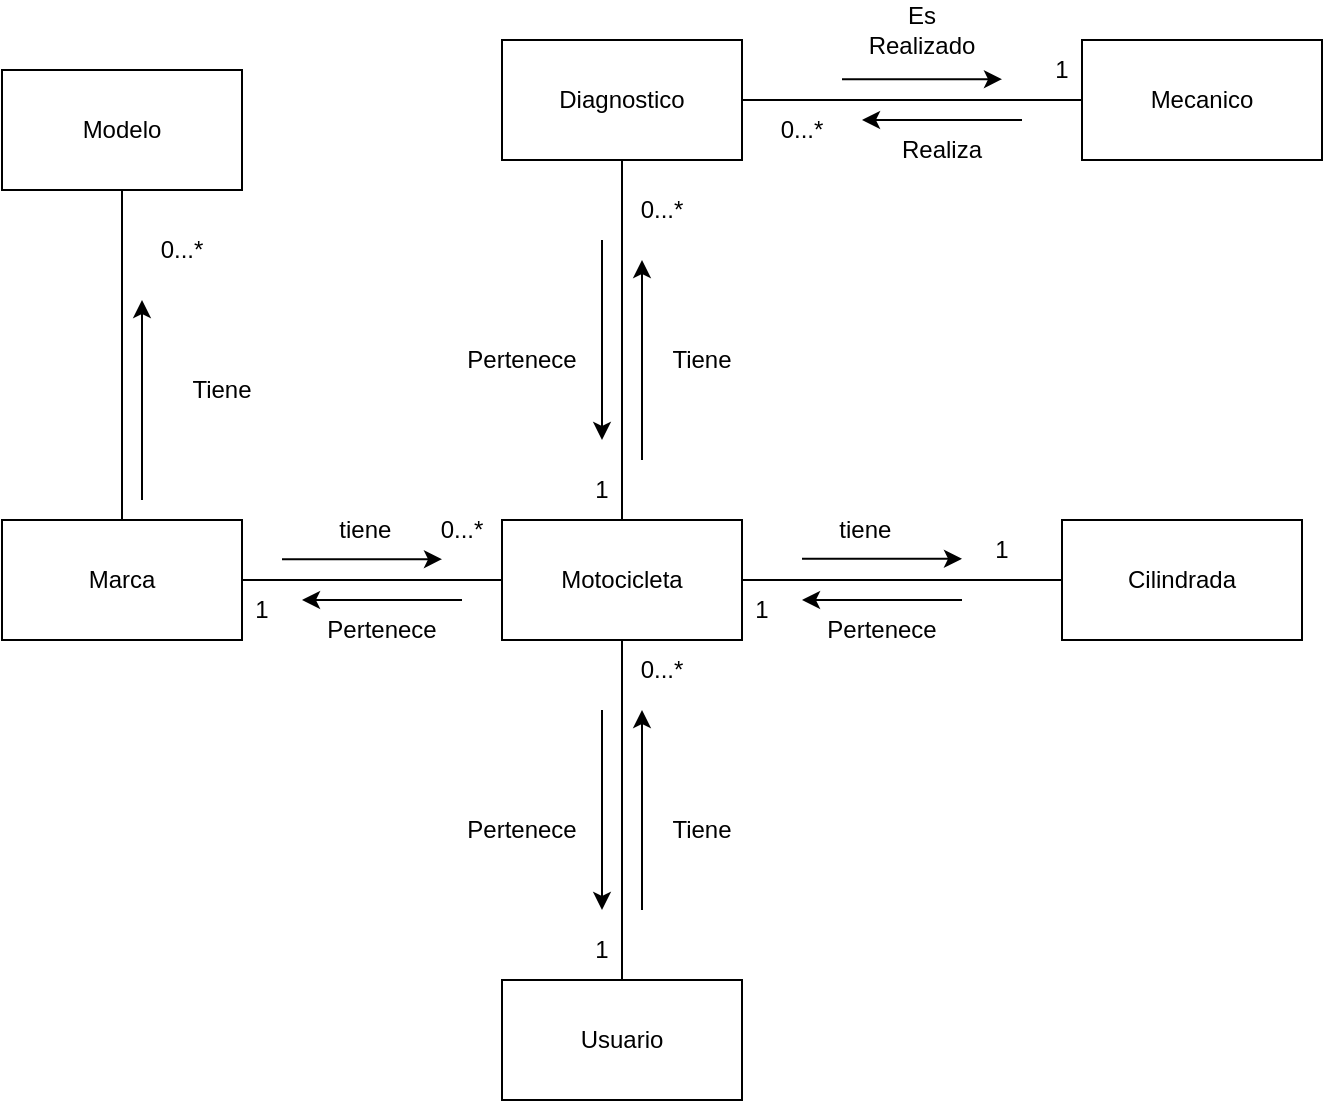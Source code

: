 <mxfile version="24.7.14">
  <diagram name="Page-1" id="K5uTWDR2v4y06SX9Dklg">
    <mxGraphModel dx="2516" dy="725" grid="1" gridSize="10" guides="1" tooltips="1" connect="1" arrows="1" fold="1" page="1" pageScale="1" pageWidth="850" pageHeight="1100" math="0" shadow="0">
      <root>
        <mxCell id="0" />
        <mxCell id="1" parent="0" />
        <mxCell id="5soi4fPmuci7VeX7YfHW-1" value="Motocicleta" style="rounded=0;whiteSpace=wrap;html=1;" vertex="1" parent="1">
          <mxGeometry x="-470" y="490" width="120" height="60" as="geometry" />
        </mxCell>
        <mxCell id="5soi4fPmuci7VeX7YfHW-2" value="Diagnostico" style="rounded=0;whiteSpace=wrap;html=1;" vertex="1" parent="1">
          <mxGeometry x="-470" y="250" width="120" height="60" as="geometry" />
        </mxCell>
        <mxCell id="5soi4fPmuci7VeX7YfHW-4" value="Usuario" style="rounded=0;whiteSpace=wrap;html=1;" vertex="1" parent="1">
          <mxGeometry x="-470" y="720" width="120" height="60" as="geometry" />
        </mxCell>
        <mxCell id="5soi4fPmuci7VeX7YfHW-6" value="Mecanico" style="rounded=0;whiteSpace=wrap;html=1;" vertex="1" parent="1">
          <mxGeometry x="-180" y="250" width="120" height="60" as="geometry" />
        </mxCell>
        <mxCell id="5soi4fPmuci7VeX7YfHW-9" value="" style="endArrow=none;html=1;rounded=0;exitX=1;exitY=0.5;exitDx=0;exitDy=0;entryX=0;entryY=0.5;entryDx=0;entryDy=0;" edge="1" parent="1" source="5soi4fPmuci7VeX7YfHW-2" target="5soi4fPmuci7VeX7YfHW-6">
          <mxGeometry width="50" height="50" relative="1" as="geometry">
            <mxPoint x="-250" y="450" as="sourcePoint" />
            <mxPoint x="-200" y="400" as="targetPoint" />
          </mxGeometry>
        </mxCell>
        <mxCell id="5soi4fPmuci7VeX7YfHW-11" value="" style="endArrow=none;html=1;rounded=0;entryX=0;entryY=0.5;entryDx=0;entryDy=0;exitX=1;exitY=0.5;exitDx=0;exitDy=0;" edge="1" parent="1" target="5soi4fPmuci7VeX7YfHW-1">
          <mxGeometry width="50" height="50" relative="1" as="geometry">
            <mxPoint x="-600" y="520.0" as="sourcePoint" />
            <mxPoint x="-460" y="390" as="targetPoint" />
          </mxGeometry>
        </mxCell>
        <mxCell id="5soi4fPmuci7VeX7YfHW-12" value="" style="endArrow=none;html=1;rounded=0;entryX=0.5;entryY=1;entryDx=0;entryDy=0;exitX=0.5;exitY=0;exitDx=0;exitDy=0;" edge="1" parent="1" source="5soi4fPmuci7VeX7YfHW-1" target="5soi4fPmuci7VeX7YfHW-2">
          <mxGeometry width="50" height="50" relative="1" as="geometry">
            <mxPoint x="-450" y="420" as="sourcePoint" />
            <mxPoint x="-400" y="370" as="targetPoint" />
          </mxGeometry>
        </mxCell>
        <mxCell id="5soi4fPmuci7VeX7YfHW-13" value="" style="endArrow=none;html=1;rounded=0;entryX=0.5;entryY=1;entryDx=0;entryDy=0;exitX=0.5;exitY=0;exitDx=0;exitDy=0;" edge="1" parent="1" source="5soi4fPmuci7VeX7YfHW-4" target="5soi4fPmuci7VeX7YfHW-1">
          <mxGeometry width="50" height="50" relative="1" as="geometry">
            <mxPoint x="-380" y="670" as="sourcePoint" />
            <mxPoint x="-330" y="620" as="targetPoint" />
          </mxGeometry>
        </mxCell>
        <mxCell id="5soi4fPmuci7VeX7YfHW-21" value="" style="endArrow=classic;html=1;rounded=0;" edge="1" parent="1">
          <mxGeometry width="50" height="50" relative="1" as="geometry">
            <mxPoint x="-580" y="509.6" as="sourcePoint" />
            <mxPoint x="-500" y="509.6" as="targetPoint" />
          </mxGeometry>
        </mxCell>
        <mxCell id="5soi4fPmuci7VeX7YfHW-22" value="" style="endArrow=classic;html=1;rounded=0;" edge="1" parent="1">
          <mxGeometry width="50" height="50" relative="1" as="geometry">
            <mxPoint x="-490" y="530" as="sourcePoint" />
            <mxPoint x="-570" y="530" as="targetPoint" />
          </mxGeometry>
        </mxCell>
        <mxCell id="5soi4fPmuci7VeX7YfHW-23" value="Pertenece" style="text;html=1;align=center;verticalAlign=middle;whiteSpace=wrap;rounded=0;" vertex="1" parent="1">
          <mxGeometry x="-560" y="530" width="60" height="30" as="geometry" />
        </mxCell>
        <mxCell id="5soi4fPmuci7VeX7YfHW-24" value="&amp;nbsp;tiene" style="text;html=1;align=center;verticalAlign=middle;whiteSpace=wrap;rounded=0;" vertex="1" parent="1">
          <mxGeometry x="-570" y="480" width="60" height="30" as="geometry" />
        </mxCell>
        <mxCell id="5soi4fPmuci7VeX7YfHW-25" value="0...*" style="text;html=1;align=center;verticalAlign=middle;whiteSpace=wrap;rounded=0;" vertex="1" parent="1">
          <mxGeometry x="-520" y="480" width="60" height="30" as="geometry" />
        </mxCell>
        <mxCell id="5soi4fPmuci7VeX7YfHW-26" value="1" style="text;html=1;align=center;verticalAlign=middle;whiteSpace=wrap;rounded=0;" vertex="1" parent="1">
          <mxGeometry x="-620" y="520" width="60" height="30" as="geometry" />
        </mxCell>
        <mxCell id="5soi4fPmuci7VeX7YfHW-27" value="Tiene" style="text;html=1;align=center;verticalAlign=middle;whiteSpace=wrap;rounded=0;" vertex="1" parent="1">
          <mxGeometry x="-400" y="630" width="60" height="30" as="geometry" />
        </mxCell>
        <mxCell id="5soi4fPmuci7VeX7YfHW-30" value="0...*" style="text;html=1;align=center;verticalAlign=middle;whiteSpace=wrap;rounded=0;" vertex="1" parent="1">
          <mxGeometry x="-420" y="320" width="60" height="30" as="geometry" />
        </mxCell>
        <mxCell id="5soi4fPmuci7VeX7YfHW-31" value="1" style="text;html=1;align=center;verticalAlign=middle;whiteSpace=wrap;rounded=0;" vertex="1" parent="1">
          <mxGeometry x="-450" y="460" width="60" height="30" as="geometry" />
        </mxCell>
        <mxCell id="5soi4fPmuci7VeX7YfHW-32" value="" style="endArrow=classic;html=1;rounded=0;" edge="1" parent="1">
          <mxGeometry width="50" height="50" relative="1" as="geometry">
            <mxPoint x="-400" y="685" as="sourcePoint" />
            <mxPoint x="-400" y="585" as="targetPoint" />
          </mxGeometry>
        </mxCell>
        <mxCell id="5soi4fPmuci7VeX7YfHW-33" value="" style="endArrow=classic;html=1;rounded=0;" edge="1" parent="1">
          <mxGeometry width="50" height="50" relative="1" as="geometry">
            <mxPoint x="-420" y="585" as="sourcePoint" />
            <mxPoint x="-420" y="685" as="targetPoint" />
          </mxGeometry>
        </mxCell>
        <mxCell id="5soi4fPmuci7VeX7YfHW-34" value="0...*" style="text;html=1;align=center;verticalAlign=middle;whiteSpace=wrap;rounded=0;" vertex="1" parent="1">
          <mxGeometry x="-420" y="550" width="60" height="30" as="geometry" />
        </mxCell>
        <mxCell id="5soi4fPmuci7VeX7YfHW-35" value="Pertenece" style="text;html=1;align=center;verticalAlign=middle;whiteSpace=wrap;rounded=0;" vertex="1" parent="1">
          <mxGeometry x="-490" y="630" width="60" height="30" as="geometry" />
        </mxCell>
        <mxCell id="5soi4fPmuci7VeX7YfHW-36" value="1" style="text;html=1;align=center;verticalAlign=middle;whiteSpace=wrap;rounded=0;" vertex="1" parent="1">
          <mxGeometry x="-450" y="690" width="60" height="30" as="geometry" />
        </mxCell>
        <mxCell id="5soi4fPmuci7VeX7YfHW-37" value="" style="endArrow=classic;html=1;rounded=0;" edge="1" parent="1">
          <mxGeometry width="50" height="50" relative="1" as="geometry">
            <mxPoint x="-300" y="269.6" as="sourcePoint" />
            <mxPoint x="-220" y="269.6" as="targetPoint" />
          </mxGeometry>
        </mxCell>
        <mxCell id="5soi4fPmuci7VeX7YfHW-38" value="" style="endArrow=classic;html=1;rounded=0;" edge="1" parent="1">
          <mxGeometry width="50" height="50" relative="1" as="geometry">
            <mxPoint x="-210" y="290" as="sourcePoint" />
            <mxPoint x="-290" y="290" as="targetPoint" />
          </mxGeometry>
        </mxCell>
        <mxCell id="5soi4fPmuci7VeX7YfHW-39" value="Realiza" style="text;html=1;align=center;verticalAlign=middle;whiteSpace=wrap;rounded=0;" vertex="1" parent="1">
          <mxGeometry x="-280" y="290" width="60" height="30" as="geometry" />
        </mxCell>
        <mxCell id="5soi4fPmuci7VeX7YfHW-40" value="Es Realizado" style="text;html=1;align=center;verticalAlign=middle;whiteSpace=wrap;rounded=0;" vertex="1" parent="1">
          <mxGeometry x="-290" y="230" width="60" height="30" as="geometry" />
        </mxCell>
        <mxCell id="5soi4fPmuci7VeX7YfHW-41" value="0...*" style="text;html=1;align=center;verticalAlign=middle;whiteSpace=wrap;rounded=0;" vertex="1" parent="1">
          <mxGeometry x="-660" y="340" width="60" height="30" as="geometry" />
        </mxCell>
        <mxCell id="5soi4fPmuci7VeX7YfHW-42" value="0...*" style="text;html=1;align=center;verticalAlign=middle;whiteSpace=wrap;rounded=0;" vertex="1" parent="1">
          <mxGeometry x="-350" y="280" width="60" height="30" as="geometry" />
        </mxCell>
        <mxCell id="5soi4fPmuci7VeX7YfHW-43" value="1" style="text;html=1;align=center;verticalAlign=middle;whiteSpace=wrap;rounded=0;" vertex="1" parent="1">
          <mxGeometry x="-220" y="250" width="60" height="30" as="geometry" />
        </mxCell>
        <mxCell id="5soi4fPmuci7VeX7YfHW-100" value="Tiene" style="text;html=1;align=center;verticalAlign=middle;whiteSpace=wrap;rounded=0;" vertex="1" parent="1">
          <mxGeometry x="-640" y="410" width="60" height="30" as="geometry" />
        </mxCell>
        <mxCell id="5soi4fPmuci7VeX7YfHW-101" value="" style="endArrow=classic;html=1;rounded=0;" edge="1" parent="1">
          <mxGeometry width="50" height="50" relative="1" as="geometry">
            <mxPoint x="-650" y="480" as="sourcePoint" />
            <mxPoint x="-650" y="380" as="targetPoint" />
          </mxGeometry>
        </mxCell>
        <mxCell id="5soi4fPmuci7VeX7YfHW-107" value="1" style="text;html=1;align=center;verticalAlign=middle;whiteSpace=wrap;rounded=0;" vertex="1" parent="1">
          <mxGeometry x="-250" y="490" width="60" height="30" as="geometry" />
        </mxCell>
        <mxCell id="5soi4fPmuci7VeX7YfHW-108" value="Pertenece" style="text;html=1;align=center;verticalAlign=middle;whiteSpace=wrap;rounded=0;" vertex="1" parent="1">
          <mxGeometry x="-310" y="530" width="60" height="30" as="geometry" />
        </mxCell>
        <mxCell id="5soi4fPmuci7VeX7YfHW-109" value="&amp;nbsp;tiene" style="text;html=1;align=center;verticalAlign=middle;whiteSpace=wrap;rounded=0;" vertex="1" parent="1">
          <mxGeometry x="-320" y="480" width="60" height="30" as="geometry" />
        </mxCell>
        <mxCell id="5soi4fPmuci7VeX7YfHW-110" value="" style="endArrow=classic;html=1;rounded=0;" edge="1" parent="1">
          <mxGeometry width="50" height="50" relative="1" as="geometry">
            <mxPoint x="-320" y="509.39" as="sourcePoint" />
            <mxPoint x="-240" y="509.39" as="targetPoint" />
          </mxGeometry>
        </mxCell>
        <mxCell id="5soi4fPmuci7VeX7YfHW-111" value="" style="endArrow=classic;html=1;rounded=0;" edge="1" parent="1">
          <mxGeometry width="50" height="50" relative="1" as="geometry">
            <mxPoint x="-240" y="530" as="sourcePoint" />
            <mxPoint x="-320" y="530" as="targetPoint" />
          </mxGeometry>
        </mxCell>
        <mxCell id="5soi4fPmuci7VeX7YfHW-112" value="" style="endArrow=none;html=1;rounded=0;entryX=0.5;entryY=1;entryDx=0;entryDy=0;exitX=0.5;exitY=0;exitDx=0;exitDy=0;" edge="1" parent="1">
          <mxGeometry width="50" height="50" relative="1" as="geometry">
            <mxPoint x="-660" y="490.0" as="sourcePoint" />
            <mxPoint x="-660" y="325.0" as="targetPoint" />
          </mxGeometry>
        </mxCell>
        <mxCell id="5soi4fPmuci7VeX7YfHW-113" value="Tiene" style="text;html=1;align=center;verticalAlign=middle;whiteSpace=wrap;rounded=0;" vertex="1" parent="1">
          <mxGeometry x="-400" y="395" width="60" height="30" as="geometry" />
        </mxCell>
        <mxCell id="5soi4fPmuci7VeX7YfHW-114" value="" style="endArrow=classic;html=1;rounded=0;" edge="1" parent="1">
          <mxGeometry width="50" height="50" relative="1" as="geometry">
            <mxPoint x="-400" y="460" as="sourcePoint" />
            <mxPoint x="-400" y="360" as="targetPoint" />
          </mxGeometry>
        </mxCell>
        <mxCell id="5soi4fPmuci7VeX7YfHW-115" value="" style="endArrow=classic;html=1;rounded=0;" edge="1" parent="1">
          <mxGeometry width="50" height="50" relative="1" as="geometry">
            <mxPoint x="-420" y="350" as="sourcePoint" />
            <mxPoint x="-420" y="450" as="targetPoint" />
          </mxGeometry>
        </mxCell>
        <mxCell id="5soi4fPmuci7VeX7YfHW-116" value="Pertenece" style="text;html=1;align=center;verticalAlign=middle;whiteSpace=wrap;rounded=0;" vertex="1" parent="1">
          <mxGeometry x="-490" y="395" width="60" height="30" as="geometry" />
        </mxCell>
        <mxCell id="5soi4fPmuci7VeX7YfHW-119" value="Marca" style="rounded=0;whiteSpace=wrap;html=1;" vertex="1" parent="1">
          <mxGeometry x="-720" y="490" width="120" height="60" as="geometry" />
        </mxCell>
        <mxCell id="5soi4fPmuci7VeX7YfHW-120" value="Modelo" style="rounded=0;whiteSpace=wrap;html=1;" vertex="1" parent="1">
          <mxGeometry x="-720" y="265" width="120" height="60" as="geometry" />
        </mxCell>
        <mxCell id="5soi4fPmuci7VeX7YfHW-121" value="Cilindrada" style="rounded=0;whiteSpace=wrap;html=1;" vertex="1" parent="1">
          <mxGeometry x="-190" y="490" width="120" height="60" as="geometry" />
        </mxCell>
        <mxCell id="5soi4fPmuci7VeX7YfHW-122" value="" style="endArrow=none;html=1;rounded=0;entryX=1;entryY=1;entryDx=0;entryDy=0;exitX=1;exitY=0.5;exitDx=0;exitDy=0;" edge="1" parent="1" source="5soi4fPmuci7VeX7YfHW-1" target="5soi4fPmuci7VeX7YfHW-107">
          <mxGeometry width="50" height="50" relative="1" as="geometry">
            <mxPoint x="-180" y="630" as="sourcePoint" />
            <mxPoint x="-130" y="580" as="targetPoint" />
          </mxGeometry>
        </mxCell>
        <mxCell id="5soi4fPmuci7VeX7YfHW-123" value="1" style="text;html=1;align=center;verticalAlign=middle;whiteSpace=wrap;rounded=0;" vertex="1" parent="1">
          <mxGeometry x="-370" y="520" width="60" height="30" as="geometry" />
        </mxCell>
      </root>
    </mxGraphModel>
  </diagram>
</mxfile>
